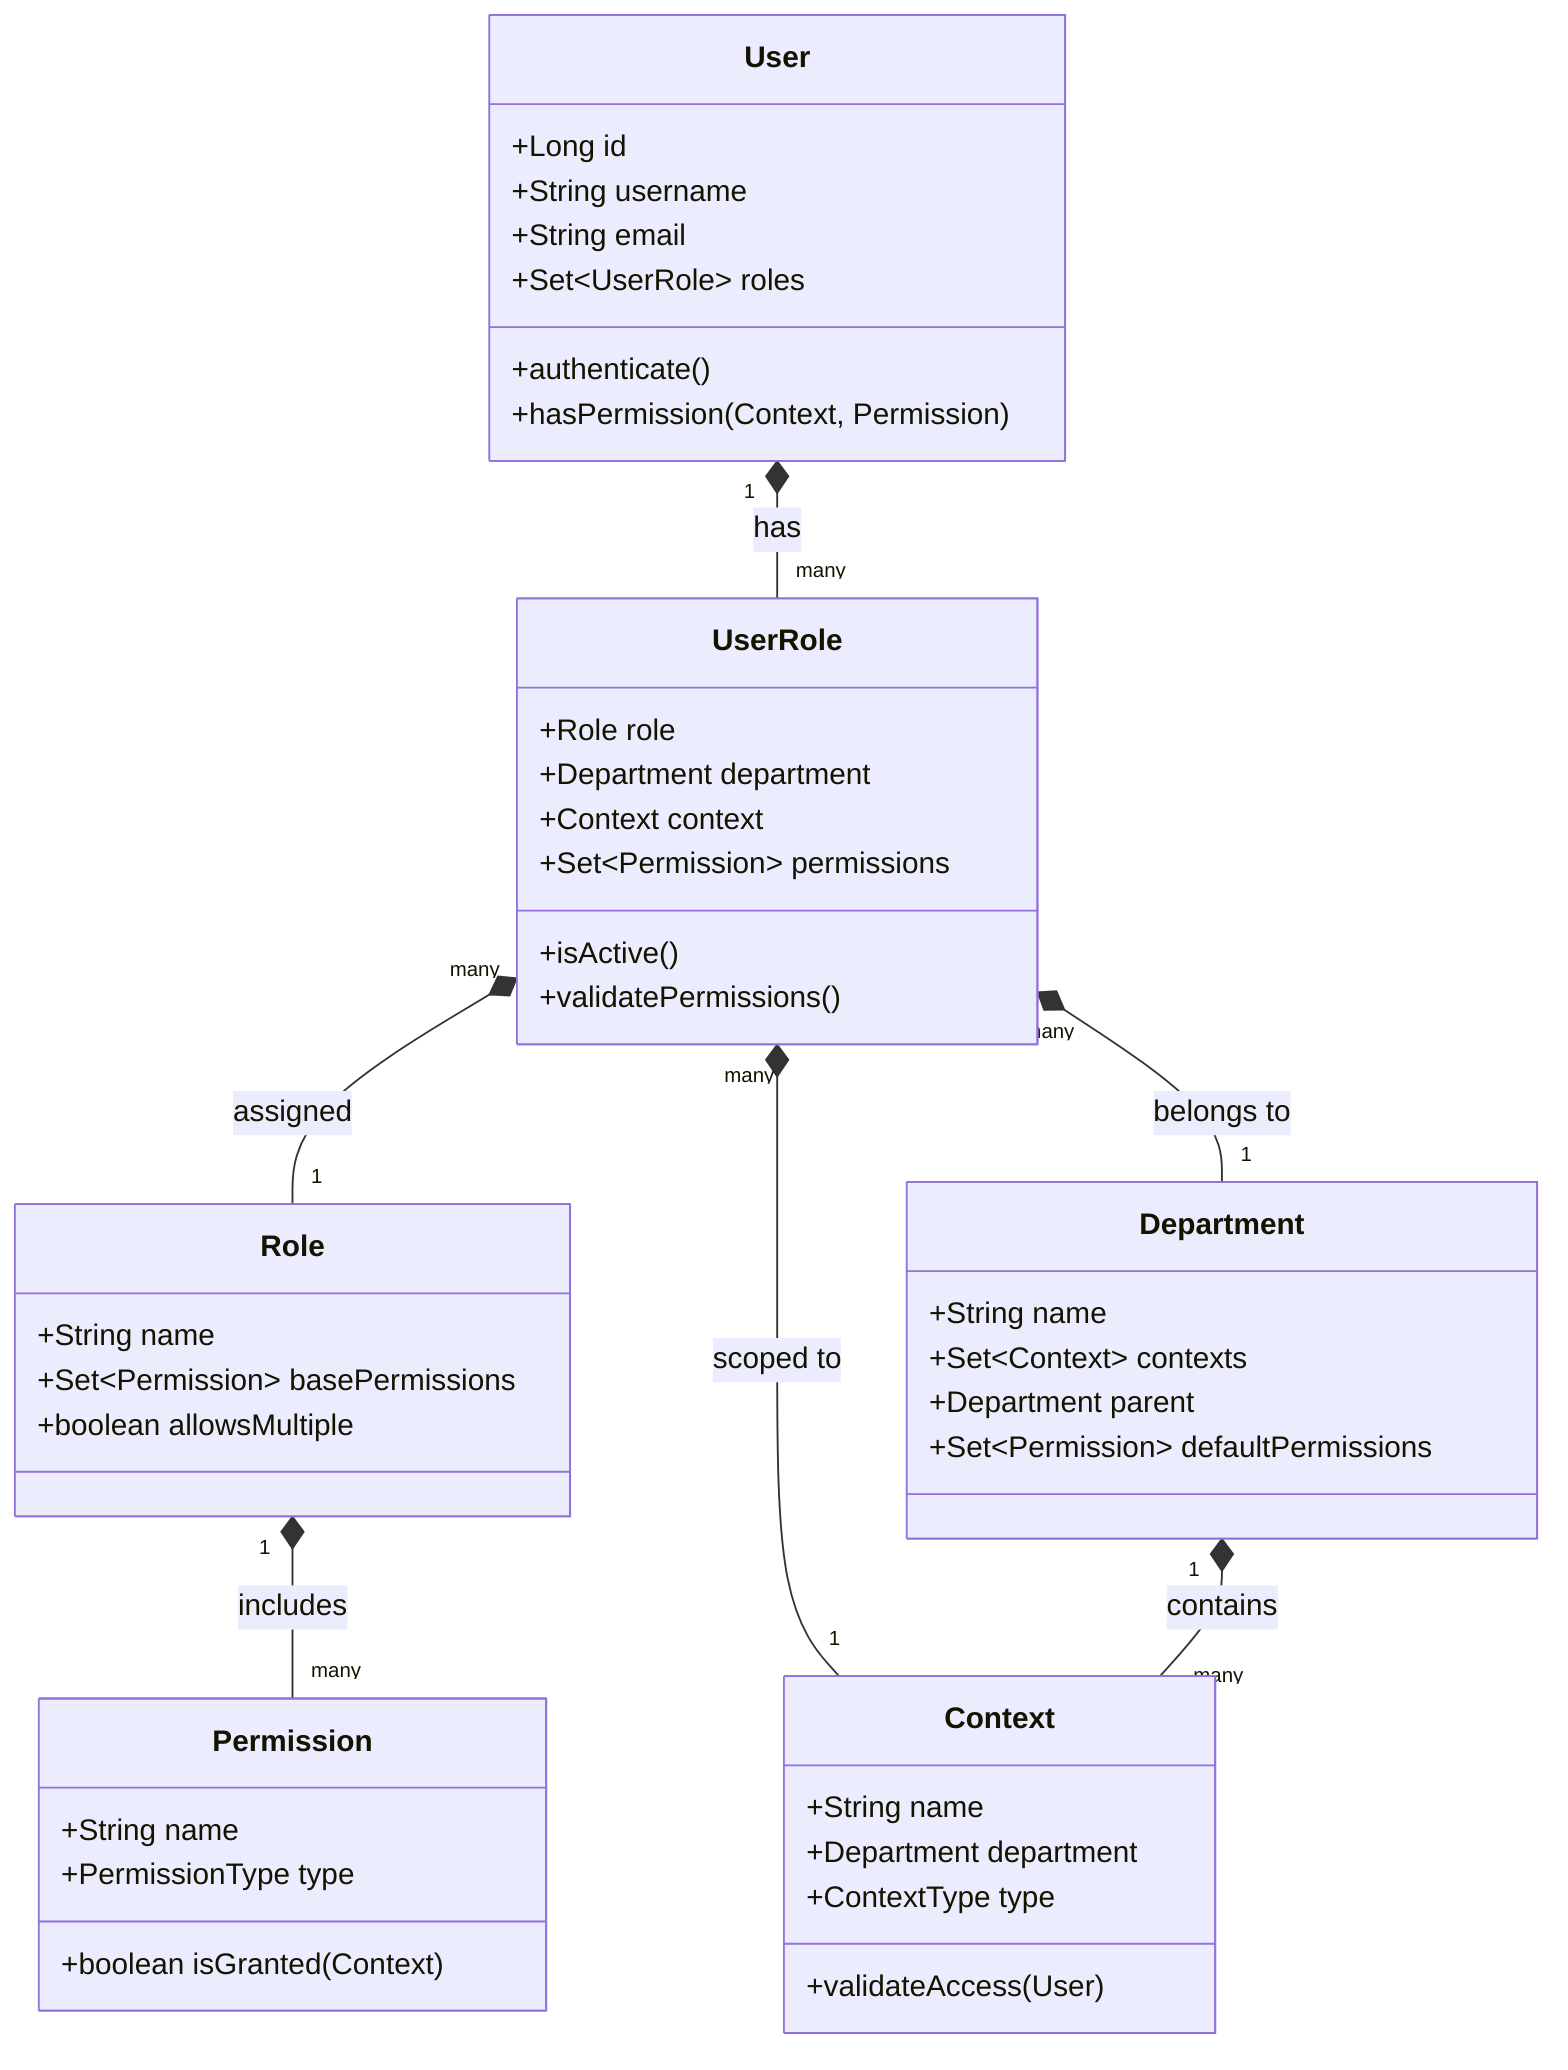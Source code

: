 classDiagram
    class User {
        +Long id
        +String username
        +String email
        +Set~UserRole~ roles
        +authenticate()
        +hasPermission(Context, Permission)
    }

    class UserRole {
        +Role role
        +Department department
        +Context context
        +Set~Permission~ permissions
        +isActive()
        +validatePermissions()
    }

    class Department {
        +String name
        +Set~Context~ contexts
        +Department parent
        +Set~Permission~ defaultPermissions
    }

    class Context {
        +String name
        +Department department
        +ContextType type
        +validateAccess(User)
    }

    class Permission {
        +String name
        +PermissionType type
        +boolean isGranted(Context)
    }

    class Role {
        +String name
        +Set~Permission~ basePermissions
        +boolean allowsMultiple
    }

    User "1" *-- "many" UserRole : has
    UserRole "many" *-- "1" Role : assigned
    UserRole "many" *-- "1" Department : belongs to
    UserRole "many" *-- "1" Context : scoped to
    Department "1" *-- "many" Context : contains
    Role "1" *-- "many" Permission : includes